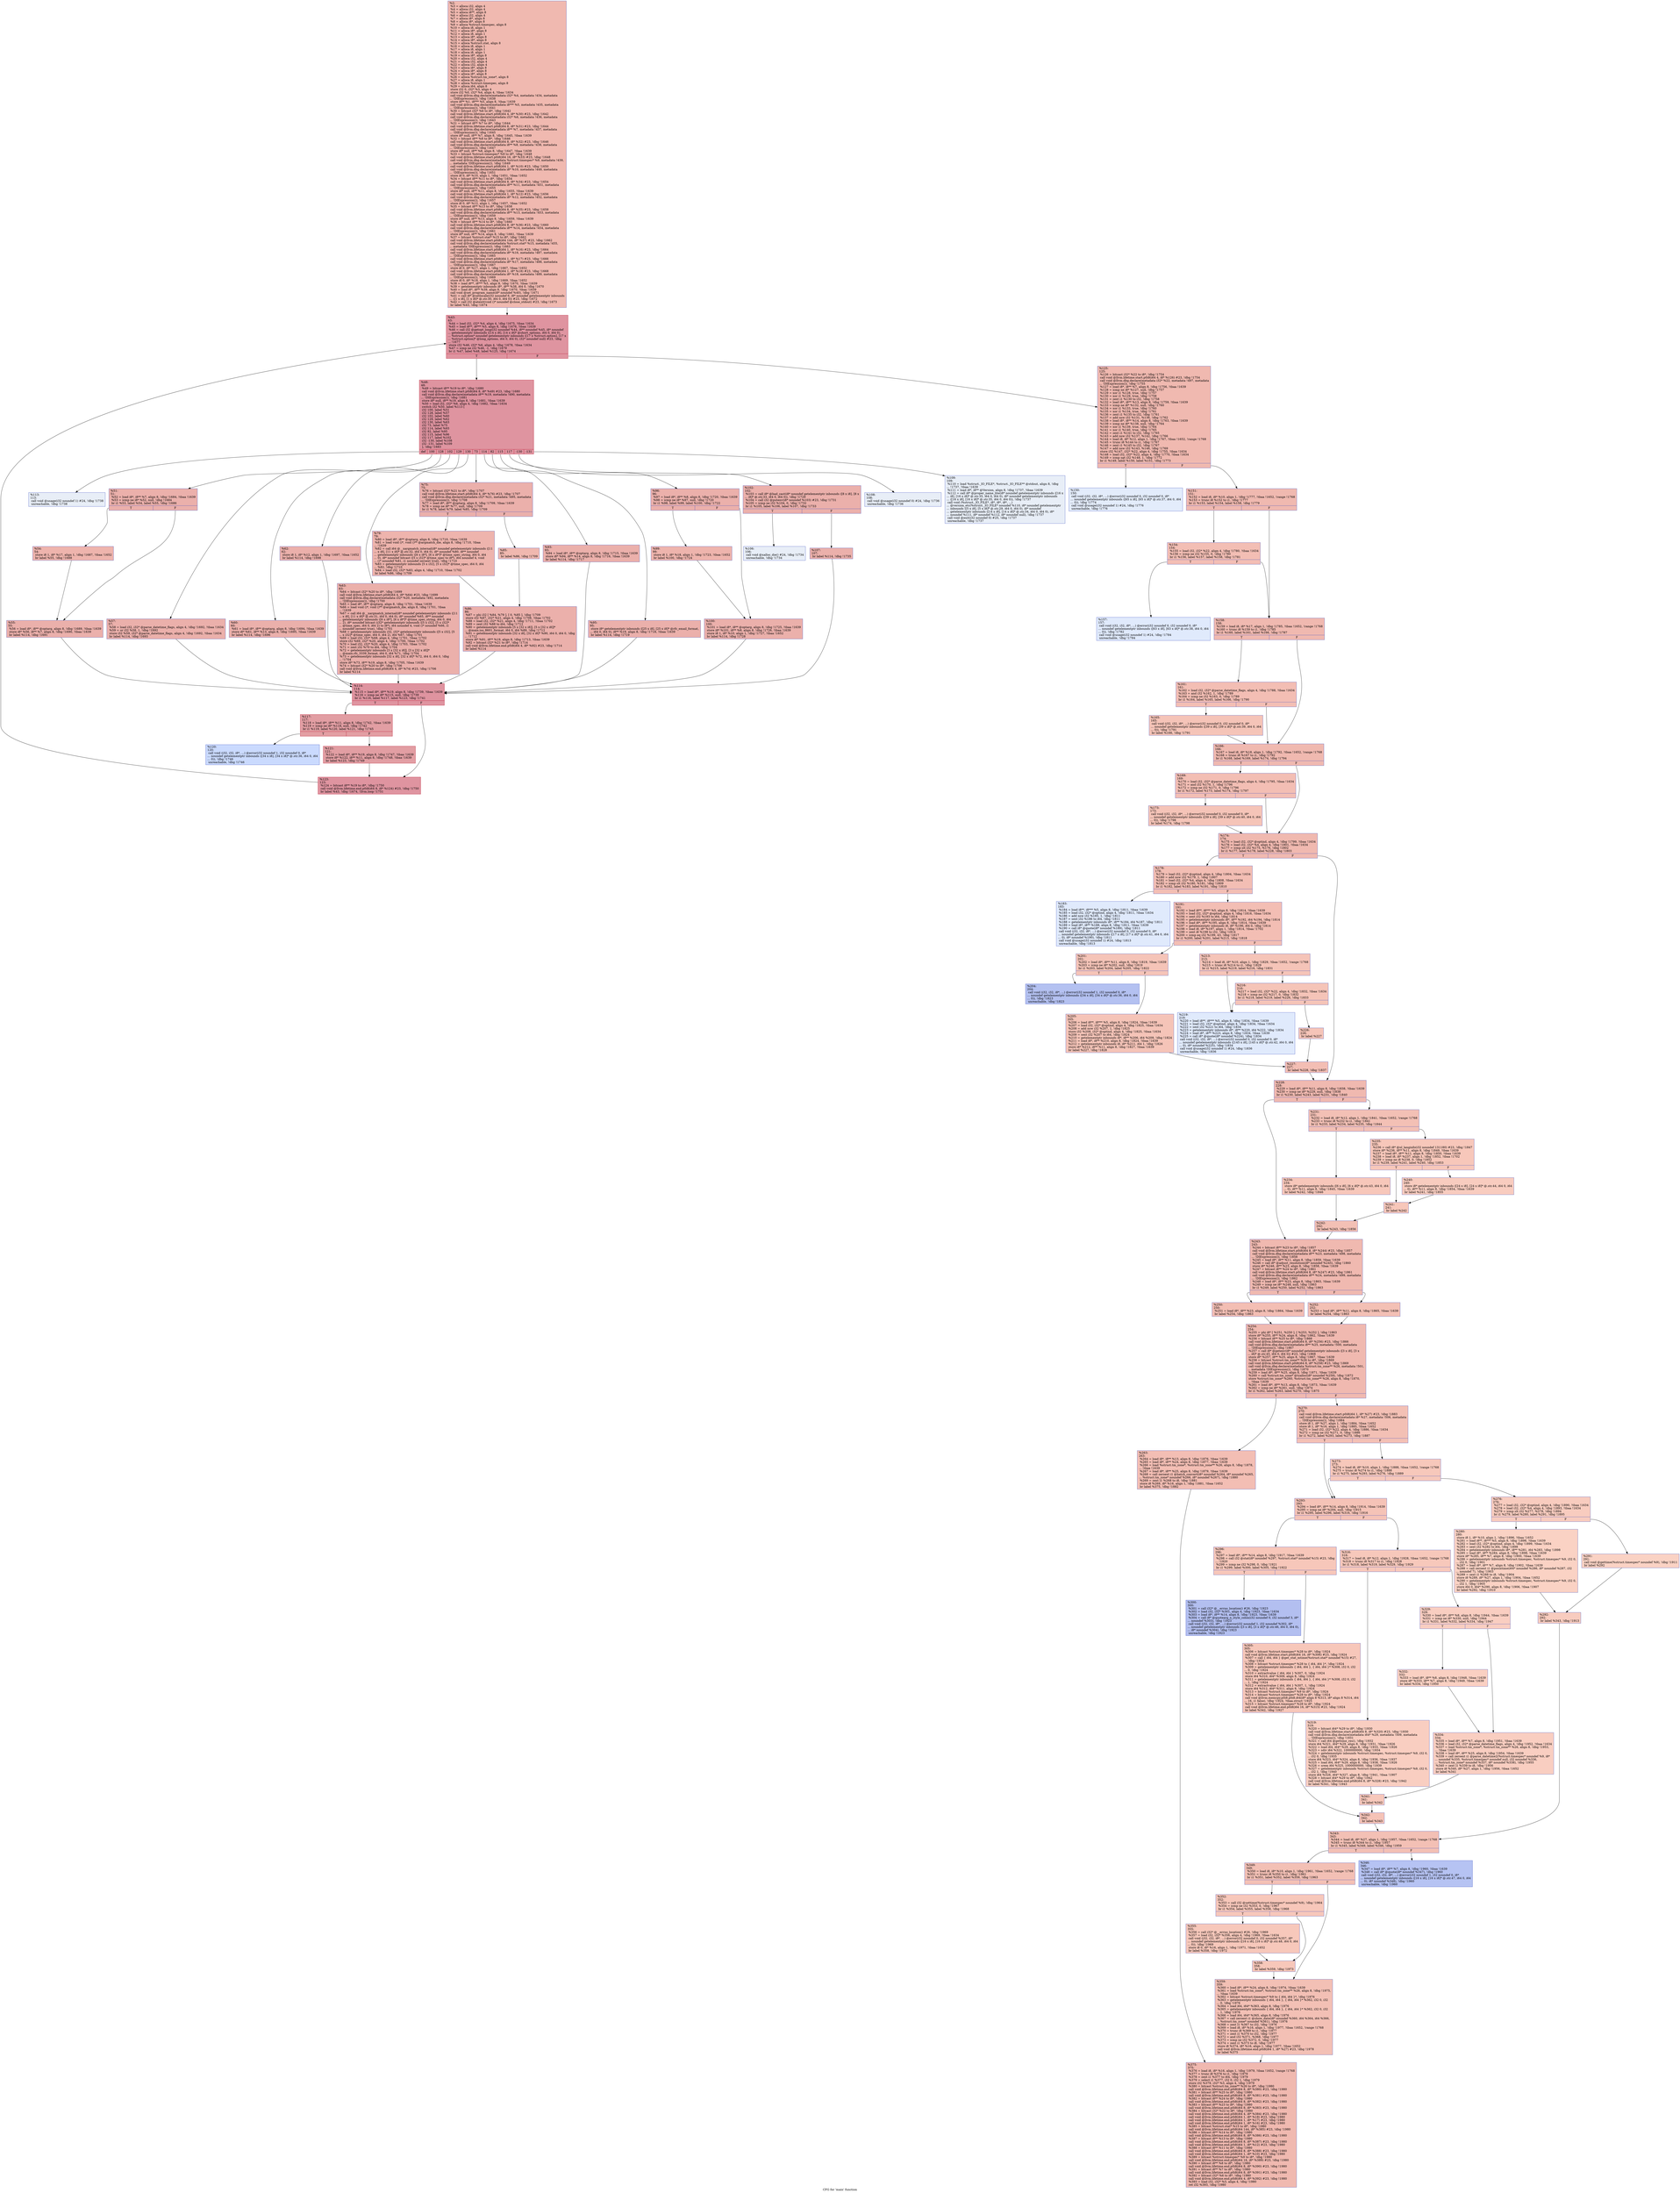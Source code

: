 digraph "CFG for 'main' function" {
	label="CFG for 'main' function";

	Node0x1503f60 [shape=record,color="#3d50c3ff", style=filled, fillcolor="#de614d70",label="{%2:\l  %3 = alloca i32, align 4\l  %4 = alloca i32, align 4\l  %5 = alloca i8**, align 8\l  %6 = alloca i32, align 4\l  %7 = alloca i8*, align 8\l  %8 = alloca i8*, align 8\l  %9 = alloca %struct.timespec, align 8\l  %10 = alloca i8, align 1\l  %11 = alloca i8*, align 8\l  %12 = alloca i8, align 1\l  %13 = alloca i8*, align 8\l  %14 = alloca i8*, align 8\l  %15 = alloca %struct.stat, align 8\l  %16 = alloca i8, align 1\l  %17 = alloca i8, align 1\l  %18 = alloca i8, align 1\l  %19 = alloca i8*, align 8\l  %20 = alloca i32, align 4\l  %21 = alloca i32, align 4\l  %22 = alloca i32, align 4\l  %23 = alloca i8*, align 8\l  %24 = alloca i8*, align 8\l  %25 = alloca i8*, align 8\l  %26 = alloca %struct.tm_zone*, align 8\l  %27 = alloca i8, align 1\l  %28 = alloca %struct.timespec, align 8\l  %29 = alloca i64, align 8\l  store i32 0, i32* %3, align 4\l  store i32 %0, i32* %4, align 4, !tbaa !1634\l  call void @llvm.dbg.declare(metadata i32* %4, metadata !434, metadata\l... !DIExpression()), !dbg !1638\l  store i8** %1, i8*** %5, align 8, !tbaa !1639\l  call void @llvm.dbg.declare(metadata i8*** %5, metadata !435, metadata\l... !DIExpression()), !dbg !1641\l  %30 = bitcast i32* %6 to i8*, !dbg !1642\l  call void @llvm.lifetime.start.p0i8(i64 4, i8* %30) #23, !dbg !1642\l  call void @llvm.dbg.declare(metadata i32* %6, metadata !436, metadata\l... !DIExpression()), !dbg !1643\l  %31 = bitcast i8** %7 to i8*, !dbg !1644\l  call void @llvm.lifetime.start.p0i8(i64 8, i8* %31) #23, !dbg !1644\l  call void @llvm.dbg.declare(metadata i8** %7, metadata !437, metadata\l... !DIExpression()), !dbg !1645\l  store i8* null, i8** %7, align 8, !dbg !1645, !tbaa !1639\l  %32 = bitcast i8** %8 to i8*, !dbg !1646\l  call void @llvm.lifetime.start.p0i8(i64 8, i8* %32) #23, !dbg !1646\l  call void @llvm.dbg.declare(metadata i8** %8, metadata !438, metadata\l... !DIExpression()), !dbg !1647\l  store i8* null, i8** %8, align 8, !dbg !1647, !tbaa !1639\l  %33 = bitcast %struct.timespec* %9 to i8*, !dbg !1648\l  call void @llvm.lifetime.start.p0i8(i64 16, i8* %33) #23, !dbg !1648\l  call void @llvm.dbg.declare(metadata %struct.timespec* %9, metadata !439,\l... metadata !DIExpression()), !dbg !1649\l  call void @llvm.lifetime.start.p0i8(i64 1, i8* %10) #23, !dbg !1650\l  call void @llvm.dbg.declare(metadata i8* %10, metadata !449, metadata\l... !DIExpression()), !dbg !1651\l  store i8 0, i8* %10, align 1, !dbg !1651, !tbaa !1652\l  %34 = bitcast i8** %11 to i8*, !dbg !1654\l  call void @llvm.lifetime.start.p0i8(i64 8, i8* %34) #23, !dbg !1654\l  call void @llvm.dbg.declare(metadata i8** %11, metadata !451, metadata\l... !DIExpression()), !dbg !1655\l  store i8* null, i8** %11, align 8, !dbg !1655, !tbaa !1639\l  call void @llvm.lifetime.start.p0i8(i64 1, i8* %12) #23, !dbg !1656\l  call void @llvm.dbg.declare(metadata i8* %12, metadata !452, metadata\l... !DIExpression()), !dbg !1657\l  store i8 0, i8* %12, align 1, !dbg !1657, !tbaa !1652\l  %35 = bitcast i8** %13 to i8*, !dbg !1658\l  call void @llvm.lifetime.start.p0i8(i64 8, i8* %35) #23, !dbg !1658\l  call void @llvm.dbg.declare(metadata i8** %13, metadata !453, metadata\l... !DIExpression()), !dbg !1659\l  store i8* null, i8** %13, align 8, !dbg !1659, !tbaa !1639\l  %36 = bitcast i8** %14 to i8*, !dbg !1660\l  call void @llvm.lifetime.start.p0i8(i64 8, i8* %36) #23, !dbg !1660\l  call void @llvm.dbg.declare(metadata i8** %14, metadata !454, metadata\l... !DIExpression()), !dbg !1661\l  store i8* null, i8** %14, align 8, !dbg !1661, !tbaa !1639\l  %37 = bitcast %struct.stat* %15 to i8*, !dbg !1662\l  call void @llvm.lifetime.start.p0i8(i64 144, i8* %37) #23, !dbg !1662\l  call void @llvm.dbg.declare(metadata %struct.stat* %15, metadata !455,\l... metadata !DIExpression()), !dbg !1663\l  call void @llvm.lifetime.start.p0i8(i64 1, i8* %16) #23, !dbg !1664\l  call void @llvm.dbg.declare(metadata i8* %16, metadata !487, metadata\l... !DIExpression()), !dbg !1665\l  call void @llvm.lifetime.start.p0i8(i64 1, i8* %17) #23, !dbg !1666\l  call void @llvm.dbg.declare(metadata i8* %17, metadata !488, metadata\l... !DIExpression()), !dbg !1667\l  store i8 0, i8* %17, align 1, !dbg !1667, !tbaa !1652\l  call void @llvm.lifetime.start.p0i8(i64 1, i8* %18) #23, !dbg !1668\l  call void @llvm.dbg.declare(metadata i8* %18, metadata !489, metadata\l... !DIExpression()), !dbg !1669\l  store i8 0, i8* %18, align 1, !dbg !1669, !tbaa !1652\l  %38 = load i8**, i8*** %5, align 8, !dbg !1670, !tbaa !1639\l  %39 = getelementptr inbounds i8*, i8** %38, i64 0, !dbg !1670\l  %40 = load i8*, i8** %39, align 8, !dbg !1670, !tbaa !1639\l  call void @set_program_name(i8* noundef %40), !dbg !1671\l  %41 = call i8* @setlocale(i32 noundef 6, i8* noundef getelementptr inbounds\l... ([1 x i8], [1 x i8]* @.str.30, i64 0, i64 0)) #23, !dbg !1672\l  %42 = call i32 @atexit(void ()* noundef @close_stdout) #23, !dbg !1673\l  br label %43, !dbg !1674\l}"];
	Node0x1503f60 -> Node0x1504290;
	Node0x1504290 [shape=record,color="#b70d28ff", style=filled, fillcolor="#b70d2870",label="{%43:\l43:                                               \l  %44 = load i32, i32* %4, align 4, !dbg !1675, !tbaa !1634\l  %45 = load i8**, i8*** %5, align 8, !dbg !1676, !tbaa !1639\l  %46 = call i32 @getopt_long(i32 noundef %44, i8** noundef %45, i8* noundef\l... getelementptr inbounds ([14 x i8], [14 x i8]* @short_options, i64 0, i64 0),\l... %struct.option* noundef getelementptr inbounds ([17 x %struct.option], [17 x\l... %struct.option]* @long_options, i64 0, i64 0), i32* noundef null) #23, !dbg\l... !1677\l  store i32 %46, i32* %6, align 4, !dbg !1678, !tbaa !1634\l  %47 = icmp ne i32 %46, -1, !dbg !1679\l  br i1 %47, label %48, label %125, !dbg !1674\l|{<s0>T|<s1>F}}"];
	Node0x1504290:s0 -> Node0x15042e0;
	Node0x1504290:s1 -> Node0x1504ba0;
	Node0x15042e0 [shape=record,color="#b70d28ff", style=filled, fillcolor="#b70d2870",label="{%48:\l48:                                               \l  %49 = bitcast i8** %19 to i8*, !dbg !1680\l  call void @llvm.lifetime.start.p0i8(i64 8, i8* %49) #23, !dbg !1680\l  call void @llvm.dbg.declare(metadata i8** %19, metadata !490, metadata\l... !DIExpression()), !dbg !1681\l  store i8* null, i8** %19, align 8, !dbg !1681, !tbaa !1639\l  %50 = load i32, i32* %6, align 4, !dbg !1682, !tbaa !1634\l  switch i32 %50, label %113 [\l    i32 100, label %51\l    i32 128, label %57\l    i32 102, label %60\l    i32 129, label %62\l    i32 130, label %63\l    i32 73, label %75\l    i32 114, label %93\l    i32 82, label %95\l    i32 115, label %96\l    i32 117, label %102\l    i32 -130, label %108\l    i32 -131, label %109\l  ], !dbg !1683\l|{<s0>def|<s1>100|<s2>128|<s3>102|<s4>129|<s5>130|<s6>73|<s7>114|<s8>82|<s9>115|<s10>117|<s11>-130|<s12>-131}}"];
	Node0x15042e0:s0 -> Node0x15049c0;
	Node0x15042e0:s1 -> Node0x1504330;
	Node0x15042e0:s2 -> Node0x1504420;
	Node0x15042e0:s3 -> Node0x1504470;
	Node0x15042e0:s4 -> Node0x15044c0;
	Node0x15042e0:s5 -> Node0x1504510;
	Node0x15042e0:s6 -> Node0x1504560;
	Node0x15042e0:s7 -> Node0x15046a0;
	Node0x15042e0:s8 -> Node0x15046f0;
	Node0x15042e0:s9 -> Node0x1504740;
	Node0x15042e0:s10 -> Node0x1504830;
	Node0x15042e0:s11 -> Node0x1504920;
	Node0x15042e0:s12 -> Node0x1504970;
	Node0x1504330 [shape=record,color="#3d50c3ff", style=filled, fillcolor="#d24b4070",label="{%51:\l51:                                               \l  %52 = load i8*, i8** %7, align 8, !dbg !1684, !tbaa !1639\l  %53 = icmp ne i8* %52, null, !dbg !1684\l  br i1 %53, label %54, label %55, !dbg !1686\l|{<s0>T|<s1>F}}"];
	Node0x1504330:s0 -> Node0x1504380;
	Node0x1504330:s1 -> Node0x15043d0;
	Node0x1504380 [shape=record,color="#3d50c3ff", style=filled, fillcolor="#d8564670",label="{%54:\l54:                                               \l  store i8 1, i8* %17, align 1, !dbg !1687, !tbaa !1652\l  br label %55, !dbg !1688\l}"];
	Node0x1504380 -> Node0x15043d0;
	Node0x15043d0 [shape=record,color="#3d50c3ff", style=filled, fillcolor="#d24b4070",label="{%55:\l55:                                               \l  %56 = load i8*, i8** @optarg, align 8, !dbg !1689, !tbaa !1639\l  store i8* %56, i8** %7, align 8, !dbg !1690, !tbaa !1639\l  br label %114, !dbg !1691\l}"];
	Node0x15043d0 -> Node0x1504a10;
	Node0x1504420 [shape=record,color="#3d50c3ff", style=filled, fillcolor="#d24b4070",label="{%57:\l57:                                               \l  %58 = load i32, i32* @parse_datetime_flags, align 4, !dbg !1692, !tbaa !1634\l  %59 = or i32 %58, 1, !dbg !1692\l  store i32 %59, i32* @parse_datetime_flags, align 4, !dbg !1692, !tbaa !1634\l  br label %114, !dbg !1693\l}"];
	Node0x1504420 -> Node0x1504a10;
	Node0x1504470 [shape=record,color="#3d50c3ff", style=filled, fillcolor="#d24b4070",label="{%60:\l60:                                               \l  %61 = load i8*, i8** @optarg, align 8, !dbg !1694, !tbaa !1639\l  store i8* %61, i8** %13, align 8, !dbg !1695, !tbaa !1639\l  br label %114, !dbg !1696\l}"];
	Node0x1504470 -> Node0x1504a10;
	Node0x15044c0 [shape=record,color="#3d50c3ff", style=filled, fillcolor="#d24b4070",label="{%62:\l62:                                               \l  store i8 1, i8* %12, align 1, !dbg !1697, !tbaa !1652\l  br label %114, !dbg !1698\l}"];
	Node0x15044c0 -> Node0x1504a10;
	Node0x1504510 [shape=record,color="#3d50c3ff", style=filled, fillcolor="#d24b4070",label="{%63:\l63:                                               \l  %64 = bitcast i32* %20 to i8*, !dbg !1699\l  call void @llvm.lifetime.start.p0i8(i64 4, i8* %64) #23, !dbg !1699\l  call void @llvm.dbg.declare(metadata i32* %20, metadata !492, metadata\l... !DIExpression()), !dbg !1700\l  %65 = load i8*, i8** @optarg, align 8, !dbg !1701, !tbaa !1639\l  %66 = load void ()*, void ()** @argmatch_die, align 8, !dbg !1701, !tbaa\l... !1639\l  %67 = call i64 @__xargmatch_internal(i8* noundef getelementptr inbounds ([11\l... x i8], [11 x i8]* @.str.31, i64 0, i64 0), i8* noundef %65, i8** noundef\l... getelementptr inbounds ([6 x i8*], [6 x i8*]* @time_spec_string, i64 0, i64\l... 2), i8* noundef bitcast (i32* getelementptr inbounds ([5 x i32], [5 x i32]*\l... @time_spec, i64 0, i64 2) to i8*), i64 noundef 4, void ()* noundef %66, i1\l... noundef zeroext true), !dbg !1701\l  %68 = getelementptr inbounds i32, i32* getelementptr inbounds ([5 x i32], [5\l... x i32]* @time_spec, i64 0, i64 2), i64 %67, !dbg !1701\l  %69 = load i32, i32* %68, align 4, !dbg !1701, !tbaa !1702\l  store i32 %69, i32* %20, align 4, !dbg !1700, !tbaa !1702\l  %70 = load i32, i32* %20, align 4, !dbg !1703, !tbaa !1702\l  %71 = zext i32 %70 to i64, !dbg !1704\l  %72 = getelementptr inbounds [3 x [32 x i8]], [3 x [32 x i8]]*\l... @main.rfc_3339_format, i64 0, i64 %71, !dbg !1704\l  %73 = getelementptr inbounds [32 x i8], [32 x i8]* %72, i64 0, i64 0, !dbg\l... !1704\l  store i8* %73, i8** %19, align 8, !dbg !1705, !tbaa !1639\l  %74 = bitcast i32* %20 to i8*, !dbg !1706\l  call void @llvm.lifetime.end.p0i8(i64 4, i8* %74) #23, !dbg !1706\l  br label %114\l}"];
	Node0x1504510 -> Node0x1504a10;
	Node0x1504560 [shape=record,color="#3d50c3ff", style=filled, fillcolor="#d24b4070",label="{%75:\l75:                                               \l  %76 = bitcast i32* %21 to i8*, !dbg !1707\l  call void @llvm.lifetime.start.p0i8(i64 4, i8* %76) #23, !dbg !1707\l  call void @llvm.dbg.declare(metadata i32* %21, metadata !495, metadata\l... !DIExpression()), !dbg !1708\l  %77 = load i8*, i8** @optarg, align 8, !dbg !1709, !tbaa !1639\l  %78 = icmp ne i8* %77, null, !dbg !1709\l  br i1 %78, label %79, label %85, !dbg !1709\l|{<s0>T|<s1>F}}"];
	Node0x1504560:s0 -> Node0x15045b0;
	Node0x1504560:s1 -> Node0x1504600;
	Node0x15045b0 [shape=record,color="#3d50c3ff", style=filled, fillcolor="#d8564670",label="{%79:\l79:                                               \l  %80 = load i8*, i8** @optarg, align 8, !dbg !1710, !tbaa !1639\l  %81 = load void ()*, void ()** @argmatch_die, align 8, !dbg !1710, !tbaa\l... !1639\l  %82 = call i64 @__xargmatch_internal(i8* noundef getelementptr inbounds ([11\l... x i8], [11 x i8]* @.str.32, i64 0, i64 0), i8* noundef %80, i8** noundef\l... getelementptr inbounds ([6 x i8*], [6 x i8*]* @time_spec_string, i64 0, i64\l... 0), i8* noundef bitcast ([5 x i32]* @time_spec to i8*), i64 noundef 4, void\l... ()* noundef %81, i1 noundef zeroext true), !dbg !1710\l  %83 = getelementptr inbounds [5 x i32], [5 x i32]* @time_spec, i64 0, i64\l... %82, !dbg !1710\l  %84 = load i32, i32* %83, align 4, !dbg !1710, !tbaa !1702\l  br label %86, !dbg !1709\l}"];
	Node0x15045b0 -> Node0x1504650;
	Node0x1504600 [shape=record,color="#3d50c3ff", style=filled, fillcolor="#dc5d4a70",label="{%85:\l85:                                               \l  br label %86, !dbg !1709\l}"];
	Node0x1504600 -> Node0x1504650;
	Node0x1504650 [shape=record,color="#3d50c3ff", style=filled, fillcolor="#d24b4070",label="{%86:\l86:                                               \l  %87 = phi i32 [ %84, %79 ], [ 0, %85 ], !dbg !1709\l  store i32 %87, i32* %21, align 4, !dbg !1708, !tbaa !1702\l  %88 = load i32, i32* %21, align 4, !dbg !1711, !tbaa !1702\l  %89 = zext i32 %88 to i64, !dbg !1712\l  %90 = getelementptr inbounds [5 x [32 x i8]], [5 x [32 x i8]]*\l... @main.iso_8601_format, i64 0, i64 %89, !dbg !1712\l  %91 = getelementptr inbounds [32 x i8], [32 x i8]* %90, i64 0, i64 0, !dbg\l... !1712\l  store i8* %91, i8** %19, align 8, !dbg !1713, !tbaa !1639\l  %92 = bitcast i32* %21 to i8*, !dbg !1714\l  call void @llvm.lifetime.end.p0i8(i64 4, i8* %92) #23, !dbg !1714\l  br label %114\l}"];
	Node0x1504650 -> Node0x1504a10;
	Node0x15046a0 [shape=record,color="#3d50c3ff", style=filled, fillcolor="#d24b4070",label="{%93:\l93:                                               \l  %94 = load i8*, i8** @optarg, align 8, !dbg !1715, !tbaa !1639\l  store i8* %94, i8** %14, align 8, !dbg !1716, !tbaa !1639\l  br label %114, !dbg !1717\l}"];
	Node0x15046a0 -> Node0x1504a10;
	Node0x15046f0 [shape=record,color="#3d50c3ff", style=filled, fillcolor="#d24b4070",label="{%95:\l95:                                               \l  store i8* getelementptr inbounds ([25 x i8], [25 x i8]* @rfc_email_format,\l... i64 0, i64 0), i8** %19, align 8, !dbg !1718, !tbaa !1639\l  br label %114, !dbg !1719\l}"];
	Node0x15046f0 -> Node0x1504a10;
	Node0x1504740 [shape=record,color="#3d50c3ff", style=filled, fillcolor="#d24b4070",label="{%96:\l96:                                               \l  %97 = load i8*, i8** %8, align 8, !dbg !1720, !tbaa !1639\l  %98 = icmp ne i8* %97, null, !dbg !1720\l  br i1 %98, label %99, label %100, !dbg !1722\l|{<s0>T|<s1>F}}"];
	Node0x1504740:s0 -> Node0x1504790;
	Node0x1504740:s1 -> Node0x15047e0;
	Node0x1504790 [shape=record,color="#3d50c3ff", style=filled, fillcolor="#d8564670",label="{%99:\l99:                                               \l  store i8 1, i8* %18, align 1, !dbg !1723, !tbaa !1652\l  br label %100, !dbg !1724\l}"];
	Node0x1504790 -> Node0x15047e0;
	Node0x15047e0 [shape=record,color="#3d50c3ff", style=filled, fillcolor="#d24b4070",label="{%100:\l100:                                              \l  %101 = load i8*, i8** @optarg, align 8, !dbg !1725, !tbaa !1639\l  store i8* %101, i8** %8, align 8, !dbg !1726, !tbaa !1639\l  store i8 1, i8* %10, align 1, !dbg !1727, !tbaa !1652\l  br label %114, !dbg !1728\l}"];
	Node0x15047e0 -> Node0x1504a10;
	Node0x1504830 [shape=record,color="#3d50c3ff", style=filled, fillcolor="#d24b4070",label="{%102:\l102:                                              \l  %103 = call i8* @bad_cast(i8* noundef getelementptr inbounds ([8 x i8], [8 x\l... i8]* @.str.33, i64 0, i64 0)), !dbg !1729\l  %104 = call i32 @putenv(i8* noundef %103) #23, !dbg !1731\l  %105 = icmp ne i32 %104, 0, !dbg !1732\l  br i1 %105, label %106, label %107, !dbg !1733\l|{<s0>T|<s1>F}}"];
	Node0x1504830:s0 -> Node0x1504880;
	Node0x1504830:s1 -> Node0x15048d0;
	Node0x1504880 [shape=record,color="#3d50c3ff", style=filled, fillcolor="#cbd8ee70",label="{%106:\l106:                                              \l  call void @xalloc_die() #24, !dbg !1734\l  unreachable, !dbg !1734\l}"];
	Node0x15048d0 [shape=record,color="#3d50c3ff", style=filled, fillcolor="#d24b4070",label="{%107:\l107:                                              \l  br label %114, !dbg !1735\l}"];
	Node0x15048d0 -> Node0x1504a10;
	Node0x1504920 [shape=record,color="#3d50c3ff", style=filled, fillcolor="#cbd8ee70",label="{%108:\l108:                                              \l  call void @usage(i32 noundef 0) #24, !dbg !1736\l  unreachable, !dbg !1736\l}"];
	Node0x1504970 [shape=record,color="#3d50c3ff", style=filled, fillcolor="#cbd8ee70",label="{%109:\l109:                                              \l  %110 = load %struct._IO_FILE*, %struct._IO_FILE** @stdout, align 8, !dbg\l... !1737, !tbaa !1639\l  %111 = load i8*, i8** @Version, align 8, !dbg !1737, !tbaa !1639\l  %112 = call i8* @proper_name_lite(i8* noundef getelementptr inbounds ([16 x\l... i8], [16 x i8]* @.str.35, i64 0, i64 0), i8* noundef getelementptr inbounds\l... ([16 x i8], [16 x i8]* @.str.35, i64 0, i64 0)), !dbg !1737\l  call void (%struct._IO_FILE*, i8*, i8*, i8*, ...)\l... @version_etc(%struct._IO_FILE* noundef %110, i8* noundef getelementptr\l... inbounds ([5 x i8], [5 x i8]* @.str.29, i64 0, i64 0), i8* noundef\l... getelementptr inbounds ([14 x i8], [14 x i8]* @.str.34, i64 0, i64 0), i8*\l... noundef %111, i8* noundef %112, i8* noundef null), !dbg !1737\l  call void @exit(i32 noundef 0) #25, !dbg !1737\l  unreachable, !dbg !1737\l}"];
	Node0x15049c0 [shape=record,color="#3d50c3ff", style=filled, fillcolor="#cbd8ee70",label="{%113:\l113:                                              \l  call void @usage(i32 noundef 1) #24, !dbg !1738\l  unreachable, !dbg !1738\l}"];
	Node0x1504a10 [shape=record,color="#b70d28ff", style=filled, fillcolor="#b70d2870",label="{%114:\l114:                                              \l  %115 = load i8*, i8** %19, align 8, !dbg !1739, !tbaa !1639\l  %116 = icmp ne i8* %115, null, !dbg !1739\l  br i1 %116, label %117, label %123, !dbg !1741\l|{<s0>T|<s1>F}}"];
	Node0x1504a10:s0 -> Node0x1504a60;
	Node0x1504a10:s1 -> Node0x1504b50;
	Node0x1504a60 [shape=record,color="#b70d28ff", style=filled, fillcolor="#be242e70",label="{%117:\l117:                                              \l  %118 = load i8*, i8** %11, align 8, !dbg !1742, !tbaa !1639\l  %119 = icmp ne i8* %118, null, !dbg !1742\l  br i1 %119, label %120, label %121, !dbg !1745\l|{<s0>T|<s1>F}}"];
	Node0x1504a60:s0 -> Node0x1504ab0;
	Node0x1504a60:s1 -> Node0x1504b00;
	Node0x1504ab0 [shape=record,color="#3d50c3ff", style=filled, fillcolor="#88abfd70",label="{%120:\l120:                                              \l  call void (i32, i32, i8*, ...) @error(i32 noundef 1, i32 noundef 0, i8*\l... noundef getelementptr inbounds ([34 x i8], [34 x i8]* @.str.36, i64 0, i64\l... 0)), !dbg !1746\l  unreachable, !dbg !1746\l}"];
	Node0x1504b00 [shape=record,color="#b70d28ff", style=filled, fillcolor="#be242e70",label="{%121:\l121:                                              \l  %122 = load i8*, i8** %19, align 8, !dbg !1747, !tbaa !1639\l  store i8* %122, i8** %11, align 8, !dbg !1748, !tbaa !1639\l  br label %123, !dbg !1749\l}"];
	Node0x1504b00 -> Node0x1504b50;
	Node0x1504b50 [shape=record,color="#b70d28ff", style=filled, fillcolor="#b70d2870",label="{%123:\l123:                                              \l  %124 = bitcast i8** %19 to i8*, !dbg !1750\l  call void @llvm.lifetime.end.p0i8(i64 8, i8* %124) #23, !dbg !1750\l  br label %43, !dbg !1674, !llvm.loop !1751\l}"];
	Node0x1504b50 -> Node0x1504290;
	Node0x1504ba0 [shape=record,color="#3d50c3ff", style=filled, fillcolor="#de614d70",label="{%125:\l125:                                              \l  %126 = bitcast i32* %22 to i8*, !dbg !1754\l  call void @llvm.lifetime.start.p0i8(i64 4, i8* %126) #23, !dbg !1754\l  call void @llvm.dbg.declare(metadata i32* %22, metadata !497, metadata\l... !DIExpression()), !dbg !1755\l  %127 = load i8*, i8** %7, align 8, !dbg !1756, !tbaa !1639\l  %128 = icmp ne i8* %127, null, !dbg !1757\l  %129 = xor i1 %128, true, !dbg !1757\l  %130 = xor i1 %129, true, !dbg !1758\l  %131 = zext i1 %130 to i32, !dbg !1758\l  %132 = load i8*, i8** %13, align 8, !dbg !1759, !tbaa !1639\l  %133 = icmp ne i8* %132, null, !dbg !1760\l  %134 = xor i1 %133, true, !dbg !1760\l  %135 = xor i1 %134, true, !dbg !1761\l  %136 = zext i1 %135 to i32, !dbg !1761\l  %137 = add nsw i32 %131, %136, !dbg !1762\l  %138 = load i8*, i8** %14, align 8, !dbg !1763, !tbaa !1639\l  %139 = icmp ne i8* %138, null, !dbg !1764\l  %140 = xor i1 %139, true, !dbg !1764\l  %141 = xor i1 %140, true, !dbg !1765\l  %142 = zext i1 %141 to i32, !dbg !1765\l  %143 = add nsw i32 %137, %142, !dbg !1766\l  %144 = load i8, i8* %12, align 1, !dbg !1767, !tbaa !1652, !range !1768\l  %145 = trunc i8 %144 to i1, !dbg !1767\l  %146 = zext i1 %145 to i32, !dbg !1767\l  %147 = add nsw i32 %143, %146, !dbg !1769\l  store i32 %147, i32* %22, align 4, !dbg !1755, !tbaa !1634\l  %148 = load i32, i32* %22, align 4, !dbg !1770, !tbaa !1634\l  %149 = icmp sgt i32 %148, 1, !dbg !1772\l  br i1 %149, label %150, label %151, !dbg !1773\l|{<s0>T|<s1>F}}"];
	Node0x1504ba0:s0 -> Node0x1504bf0;
	Node0x1504ba0:s1 -> Node0x1504c40;
	Node0x1504bf0 [shape=record,color="#3d50c3ff", style=filled, fillcolor="#bfd3f670",label="{%150:\l150:                                              \l  call void (i32, i32, i8*, ...) @error(i32 noundef 0, i32 noundef 0, i8*\l... noundef getelementptr inbounds ([65 x i8], [65 x i8]* @.str.37, i64 0, i64\l... 0)), !dbg !1774\l  call void @usage(i32 noundef 1) #24, !dbg !1776\l  unreachable, !dbg !1776\l}"];
	Node0x1504c40 [shape=record,color="#3d50c3ff", style=filled, fillcolor="#de614d70",label="{%151:\l151:                                              \l  %152 = load i8, i8* %10, align 1, !dbg !1777, !tbaa !1652, !range !1768\l  %153 = trunc i8 %152 to i1, !dbg !1777\l  br i1 %153, label %154, label %158, !dbg !1779\l|{<s0>T|<s1>F}}"];
	Node0x1504c40:s0 -> Node0x1504c90;
	Node0x1504c40:s1 -> Node0x1504d30;
	Node0x1504c90 [shape=record,color="#3d50c3ff", style=filled, fillcolor="#e36c5570",label="{%154:\l154:                                              \l  %155 = load i32, i32* %22, align 4, !dbg !1780, !tbaa !1634\l  %156 = icmp ne i32 %155, 0, !dbg !1780\l  br i1 %156, label %157, label %158, !dbg !1781\l|{<s0>T|<s1>F}}"];
	Node0x1504c90:s0 -> Node0x1504ce0;
	Node0x1504c90:s1 -> Node0x1504d30;
	Node0x1504ce0 [shape=record,color="#3d50c3ff", style=filled, fillcolor="#b9d0f970",label="{%157:\l157:                                              \l  call void (i32, i32, i8*, ...) @error(i32 noundef 0, i32 noundef 0, i8*\l... noundef getelementptr inbounds ([63 x i8], [63 x i8]* @.str.38, i64 0, i64\l... 0)), !dbg !1782\l  call void @usage(i32 noundef 1) #24, !dbg !1784\l  unreachable, !dbg !1784\l}"];
	Node0x1504d30 [shape=record,color="#3d50c3ff", style=filled, fillcolor="#de614d70",label="{%158:\l158:                                              \l  %159 = load i8, i8* %17, align 1, !dbg !1785, !tbaa !1652, !range !1768\l  %160 = trunc i8 %159 to i1, !dbg !1785\l  br i1 %160, label %161, label %166, !dbg !1787\l|{<s0>T|<s1>F}}"];
	Node0x1504d30:s0 -> Node0x1504d80;
	Node0x1504d30:s1 -> Node0x1504e20;
	Node0x1504d80 [shape=record,color="#3d50c3ff", style=filled, fillcolor="#e36c5570",label="{%161:\l161:                                              \l  %162 = load i32, i32* @parse_datetime_flags, align 4, !dbg !1788, !tbaa !1634\l  %163 = and i32 %162, 1, !dbg !1789\l  %164 = icmp ne i32 %163, 0, !dbg !1789\l  br i1 %164, label %165, label %166, !dbg !1790\l|{<s0>T|<s1>F}}"];
	Node0x1504d80:s0 -> Node0x1504dd0;
	Node0x1504d80:s1 -> Node0x1504e20;
	Node0x1504dd0 [shape=record,color="#3d50c3ff", style=filled, fillcolor="#e97a5f70",label="{%165:\l165:                                              \l  call void (i32, i32, i8*, ...) @error(i32 noundef 0, i32 noundef 0, i8*\l... noundef getelementptr inbounds ([39 x i8], [39 x i8]* @.str.39, i64 0, i64\l... 0)), !dbg !1791\l  br label %166, !dbg !1791\l}"];
	Node0x1504dd0 -> Node0x1504e20;
	Node0x1504e20 [shape=record,color="#3d50c3ff", style=filled, fillcolor="#de614d70",label="{%166:\l166:                                              \l  %167 = load i8, i8* %18, align 1, !dbg !1792, !tbaa !1652, !range !1768\l  %168 = trunc i8 %167 to i1, !dbg !1792\l  br i1 %168, label %169, label %174, !dbg !1794\l|{<s0>T|<s1>F}}"];
	Node0x1504e20:s0 -> Node0x1504e70;
	Node0x1504e20:s1 -> Node0x1504f10;
	Node0x1504e70 [shape=record,color="#3d50c3ff", style=filled, fillcolor="#e36c5570",label="{%169:\l169:                                              \l  %170 = load i32, i32* @parse_datetime_flags, align 4, !dbg !1795, !tbaa !1634\l  %171 = and i32 %170, 1, !dbg !1796\l  %172 = icmp ne i32 %171, 0, !dbg !1796\l  br i1 %172, label %173, label %174, !dbg !1797\l|{<s0>T|<s1>F}}"];
	Node0x1504e70:s0 -> Node0x1504ec0;
	Node0x1504e70:s1 -> Node0x1504f10;
	Node0x1504ec0 [shape=record,color="#3d50c3ff", style=filled, fillcolor="#e97a5f70",label="{%173:\l173:                                              \l  call void (i32, i32, i8*, ...) @error(i32 noundef 0, i32 noundef 0, i8*\l... noundef getelementptr inbounds ([39 x i8], [39 x i8]* @.str.40, i64 0, i64\l... 0)), !dbg !1798\l  br label %174, !dbg !1798\l}"];
	Node0x1504ec0 -> Node0x1504f10;
	Node0x1504f10 [shape=record,color="#3d50c3ff", style=filled, fillcolor="#de614d70",label="{%174:\l174:                                              \l  %175 = load i32, i32* @optind, align 4, !dbg !1799, !tbaa !1634\l  %176 = load i32, i32* %4, align 4, !dbg !1801, !tbaa !1634\l  %177 = icmp slt i32 %175, %176, !dbg !1802\l  br i1 %177, label %178, label %228, !dbg !1803\l|{<s0>T|<s1>F}}"];
	Node0x1504f10:s0 -> Node0x1504f60;
	Node0x1504f10:s1 -> Node0x15052d0;
	Node0x1504f60 [shape=record,color="#3d50c3ff", style=filled, fillcolor="#e36c5570",label="{%178:\l178:                                              \l  %179 = load i32, i32* @optind, align 4, !dbg !1804, !tbaa !1634\l  %180 = add nsw i32 %179, 1, !dbg !1807\l  %181 = load i32, i32* %4, align 4, !dbg !1808, !tbaa !1634\l  %182 = icmp slt i32 %180, %181, !dbg !1809\l  br i1 %182, label %183, label %191, !dbg !1810\l|{<s0>T|<s1>F}}"];
	Node0x1504f60:s0 -> Node0x1504fb0;
	Node0x1504f60:s1 -> Node0x1505000;
	Node0x1504fb0 [shape=record,color="#3d50c3ff", style=filled, fillcolor="#b9d0f970",label="{%183:\l183:                                              \l  %184 = load i8**, i8*** %5, align 8, !dbg !1811, !tbaa !1639\l  %185 = load i32, i32* @optind, align 4, !dbg !1811, !tbaa !1634\l  %186 = add nsw i32 %185, 1, !dbg !1811\l  %187 = sext i32 %186 to i64, !dbg !1811\l  %188 = getelementptr inbounds i8*, i8** %184, i64 %187, !dbg !1811\l  %189 = load i8*, i8** %188, align 8, !dbg !1811, !tbaa !1639\l  %190 = call i8* @quote(i8* noundef %189), !dbg !1811\l  call void (i32, i32, i8*, ...) @error(i32 noundef 0, i32 noundef 0, i8*\l... noundef getelementptr inbounds ([17 x i8], [17 x i8]* @.str.41, i64 0, i64\l... 0), i8* noundef %190), !dbg !1811\l  call void @usage(i32 noundef 1) #24, !dbg !1813\l  unreachable, !dbg !1813\l}"];
	Node0x1505000 [shape=record,color="#3d50c3ff", style=filled, fillcolor="#e36c5570",label="{%191:\l191:                                              \l  %192 = load i8**, i8*** %5, align 8, !dbg !1814, !tbaa !1639\l  %193 = load i32, i32* @optind, align 4, !dbg !1816, !tbaa !1634\l  %194 = sext i32 %193 to i64, !dbg !1814\l  %195 = getelementptr inbounds i8*, i8** %192, i64 %194, !dbg !1814\l  %196 = load i8*, i8** %195, align 8, !dbg !1814, !tbaa !1639\l  %197 = getelementptr inbounds i8, i8* %196, i64 0, !dbg !1814\l  %198 = load i8, i8* %197, align 1, !dbg !1814, !tbaa !1702\l  %199 = sext i8 %198 to i32, !dbg !1814\l  %200 = icmp eq i32 %199, 43, !dbg !1817\l  br i1 %200, label %201, label %213, !dbg !1818\l|{<s0>T|<s1>F}}"];
	Node0x1505000:s0 -> Node0x1505050;
	Node0x1505000:s1 -> Node0x1505140;
	Node0x1505050 [shape=record,color="#3d50c3ff", style=filled, fillcolor="#e97a5f70",label="{%201:\l201:                                              \l  %202 = load i8*, i8** %11, align 8, !dbg !1819, !tbaa !1639\l  %203 = icmp ne i8* %202, null, !dbg !1819\l  br i1 %203, label %204, label %205, !dbg !1822\l|{<s0>T|<s1>F}}"];
	Node0x1505050:s0 -> Node0x15050a0;
	Node0x1505050:s1 -> Node0x15050f0;
	Node0x15050a0 [shape=record,color="#3d50c3ff", style=filled, fillcolor="#5572df70",label="{%204:\l204:                                              \l  call void (i32, i32, i8*, ...) @error(i32 noundef 1, i32 noundef 0, i8*\l... noundef getelementptr inbounds ([34 x i8], [34 x i8]* @.str.36, i64 0, i64\l... 0)), !dbg !1823\l  unreachable, !dbg !1823\l}"];
	Node0x15050f0 [shape=record,color="#3d50c3ff", style=filled, fillcolor="#e97a5f70",label="{%205:\l205:                                              \l  %206 = load i8**, i8*** %5, align 8, !dbg !1824, !tbaa !1639\l  %207 = load i32, i32* @optind, align 4, !dbg !1825, !tbaa !1634\l  %208 = add nsw i32 %207, 1, !dbg !1825\l  store i32 %208, i32* @optind, align 4, !dbg !1825, !tbaa !1634\l  %209 = sext i32 %207 to i64, !dbg !1824\l  %210 = getelementptr inbounds i8*, i8** %206, i64 %209, !dbg !1824\l  %211 = load i8*, i8** %210, align 8, !dbg !1824, !tbaa !1639\l  %212 = getelementptr inbounds i8, i8* %211, i64 1, !dbg !1826\l  store i8* %212, i8** %11, align 8, !dbg !1827, !tbaa !1639\l  br label %227, !dbg !1828\l}"];
	Node0x15050f0 -> Node0x1505280;
	Node0x1505140 [shape=record,color="#3d50c3ff", style=filled, fillcolor="#e97a5f70",label="{%213:\l213:                                              \l  %214 = load i8, i8* %10, align 1, !dbg !1829, !tbaa !1652, !range !1768\l  %215 = trunc i8 %214 to i1, !dbg !1829\l  br i1 %215, label %219, label %216, !dbg !1831\l|{<s0>T|<s1>F}}"];
	Node0x1505140:s0 -> Node0x15051e0;
	Node0x1505140:s1 -> Node0x1505190;
	Node0x1505190 [shape=record,color="#3d50c3ff", style=filled, fillcolor="#e97a5f70",label="{%216:\l216:                                              \l  %217 = load i32, i32* %22, align 4, !dbg !1832, !tbaa !1634\l  %218 = icmp ne i32 %217, 0, !dbg !1832\l  br i1 %218, label %219, label %226, !dbg !1833\l|{<s0>T|<s1>F}}"];
	Node0x1505190:s0 -> Node0x15051e0;
	Node0x1505190:s1 -> Node0x1505230;
	Node0x15051e0 [shape=record,color="#3d50c3ff", style=filled, fillcolor="#b9d0f970",label="{%219:\l219:                                              \l  %220 = load i8**, i8*** %5, align 8, !dbg !1834, !tbaa !1639\l  %221 = load i32, i32* @optind, align 4, !dbg !1834, !tbaa !1634\l  %222 = sext i32 %221 to i64, !dbg !1834\l  %223 = getelementptr inbounds i8*, i8** %220, i64 %222, !dbg !1834\l  %224 = load i8*, i8** %223, align 8, !dbg !1834, !tbaa !1639\l  %225 = call i8* @quote(i8* noundef %224), !dbg !1834\l  call void (i32, i32, i8*, ...) @error(i32 noundef 0, i32 noundef 0, i8*\l... noundef getelementptr inbounds ([145 x i8], [145 x i8]* @.str.42, i64 0, i64\l... 0), i8* noundef %225), !dbg !1834\l  call void @usage(i32 noundef 1) #24, !dbg !1836\l  unreachable, !dbg !1836\l}"];
	Node0x1505230 [shape=record,color="#3d50c3ff", style=filled, fillcolor="#e97a5f70",label="{%226:\l226:                                              \l  br label %227\l}"];
	Node0x1505230 -> Node0x1505280;
	Node0x1505280 [shape=record,color="#3d50c3ff", style=filled, fillcolor="#e36c5570",label="{%227:\l227:                                              \l  br label %228, !dbg !1837\l}"];
	Node0x1505280 -> Node0x15052d0;
	Node0x15052d0 [shape=record,color="#3d50c3ff", style=filled, fillcolor="#de614d70",label="{%228:\l228:                                              \l  %229 = load i8*, i8** %11, align 8, !dbg !1838, !tbaa !1639\l  %230 = icmp ne i8* %229, null, !dbg !1838\l  br i1 %230, label %243, label %231, !dbg !1840\l|{<s0>T|<s1>F}}"];
	Node0x15052d0:s0 -> Node0x1505500;
	Node0x15052d0:s1 -> Node0x1505320;
	Node0x1505320 [shape=record,color="#3d50c3ff", style=filled, fillcolor="#e5705870",label="{%231:\l231:                                              \l  %232 = load i8, i8* %12, align 1, !dbg !1841, !tbaa !1652, !range !1768\l  %233 = trunc i8 %232 to i1, !dbg !1841\l  br i1 %233, label %234, label %235, !dbg !1844\l|{<s0>T|<s1>F}}"];
	Node0x1505320:s0 -> Node0x1505370;
	Node0x1505320:s1 -> Node0x15053c0;
	Node0x1505370 [shape=record,color="#3d50c3ff", style=filled, fillcolor="#ec7f6370",label="{%234:\l234:                                              \l  store i8* getelementptr inbounds ([6 x i8], [6 x i8]* @.str.43, i64 0, i64\l... 0), i8** %11, align 8, !dbg !1845, !tbaa !1639\l  br label %242, !dbg !1846\l}"];
	Node0x1505370 -> Node0x15054b0;
	Node0x15053c0 [shape=record,color="#3d50c3ff", style=filled, fillcolor="#ec7f6370",label="{%235:\l235:                                              \l  %236 = call i8* @nl_langinfo(i32 noundef 131180) #23, !dbg !1847\l  store i8* %236, i8** %11, align 8, !dbg !1849, !tbaa !1639\l  %237 = load i8*, i8** %11, align 8, !dbg !1850, !tbaa !1639\l  %238 = load i8, i8* %237, align 1, !dbg !1852, !tbaa !1702\l  %239 = icmp ne i8 %238, 0, !dbg !1852\l  br i1 %239, label %241, label %240, !dbg !1853\l|{<s0>T|<s1>F}}"];
	Node0x15053c0:s0 -> Node0x1505460;
	Node0x15053c0:s1 -> Node0x1505410;
	Node0x1505410 [shape=record,color="#3d50c3ff", style=filled, fillcolor="#f08b6e70",label="{%240:\l240:                                              \l  store i8* getelementptr inbounds ([24 x i8], [24 x i8]* @.str.44, i64 0, i64\l... 0), i8** %11, align 8, !dbg !1854, !tbaa !1639\l  br label %241, !dbg !1855\l}"];
	Node0x1505410 -> Node0x1505460;
	Node0x1505460 [shape=record,color="#3d50c3ff", style=filled, fillcolor="#ec7f6370",label="{%241:\l241:                                              \l  br label %242\l}"];
	Node0x1505460 -> Node0x15054b0;
	Node0x15054b0 [shape=record,color="#3d50c3ff", style=filled, fillcolor="#e5705870",label="{%242:\l242:                                              \l  br label %243, !dbg !1856\l}"];
	Node0x15054b0 -> Node0x1505500;
	Node0x1505500 [shape=record,color="#3d50c3ff", style=filled, fillcolor="#de614d70",label="{%243:\l243:                                              \l  %244 = bitcast i8** %23 to i8*, !dbg !1857\l  call void @llvm.lifetime.start.p0i8(i64 8, i8* %244) #23, !dbg !1857\l  call void @llvm.dbg.declare(metadata i8** %23, metadata !498, metadata\l... !DIExpression()), !dbg !1858\l  %245 = load i8*, i8** %11, align 8, !dbg !1859, !tbaa !1639\l  %246 = call i8* @adjust_resolution(i8* noundef %245), !dbg !1860\l  store i8* %246, i8** %23, align 8, !dbg !1858, !tbaa !1639\l  %247 = bitcast i8** %24 to i8*, !dbg !1861\l  call void @llvm.lifetime.start.p0i8(i64 8, i8* %247) #23, !dbg !1861\l  call void @llvm.dbg.declare(metadata i8** %24, metadata !499, metadata\l... !DIExpression()), !dbg !1862\l  %248 = load i8*, i8** %23, align 8, !dbg !1863, !tbaa !1639\l  %249 = icmp ne i8* %248, null, !dbg !1863\l  br i1 %249, label %250, label %252, !dbg !1863\l|{<s0>T|<s1>F}}"];
	Node0x1505500:s0 -> Node0x1505550;
	Node0x1505500:s1 -> Node0x15055a0;
	Node0x1505550 [shape=record,color="#3d50c3ff", style=filled, fillcolor="#e36c5570",label="{%250:\l250:                                              \l  %251 = load i8*, i8** %23, align 8, !dbg !1864, !tbaa !1639\l  br label %254, !dbg !1863\l}"];
	Node0x1505550 -> Node0x15055f0;
	Node0x15055a0 [shape=record,color="#3d50c3ff", style=filled, fillcolor="#e5705870",label="{%252:\l252:                                              \l  %253 = load i8*, i8** %11, align 8, !dbg !1865, !tbaa !1639\l  br label %254, !dbg !1863\l}"];
	Node0x15055a0 -> Node0x15055f0;
	Node0x15055f0 [shape=record,color="#3d50c3ff", style=filled, fillcolor="#de614d70",label="{%254:\l254:                                              \l  %255 = phi i8* [ %251, %250 ], [ %253, %252 ], !dbg !1863\l  store i8* %255, i8** %24, align 8, !dbg !1862, !tbaa !1639\l  %256 = bitcast i8** %25 to i8*, !dbg !1866\l  call void @llvm.lifetime.start.p0i8(i64 8, i8* %256) #23, !dbg !1866\l  call void @llvm.dbg.declare(metadata i8** %25, metadata !500, metadata\l... !DIExpression()), !dbg !1867\l  %257 = call i8* @getenv(i8* noundef getelementptr inbounds ([3 x i8], [3 x\l... i8]* @.str.45, i64 0, i64 0)) #23, !dbg !1868\l  store i8* %257, i8** %25, align 8, !dbg !1867, !tbaa !1639\l  %258 = bitcast %struct.tm_zone** %26 to i8*, !dbg !1869\l  call void @llvm.lifetime.start.p0i8(i64 8, i8* %258) #23, !dbg !1869\l  call void @llvm.dbg.declare(metadata %struct.tm_zone** %26, metadata !501,\l... metadata !DIExpression()), !dbg !1870\l  %259 = load i8*, i8** %25, align 8, !dbg !1871, !tbaa !1639\l  %260 = call %struct.tm_zone* @tzalloc(i8* noundef %259), !dbg !1872\l  store %struct.tm_zone* %260, %struct.tm_zone** %26, align 8, !dbg !1870,\l... !tbaa !1639\l  %261 = load i8*, i8** %13, align 8, !dbg !1873, !tbaa !1639\l  %262 = icmp ne i8* %261, null, !dbg !1874\l  br i1 %262, label %263, label %270, !dbg !1875\l|{<s0>T|<s1>F}}"];
	Node0x15055f0:s0 -> Node0x1505640;
	Node0x15055f0:s1 -> Node0x1505690;
	Node0x1505640 [shape=record,color="#3d50c3ff", style=filled, fillcolor="#e36c5570",label="{%263:\l263:                                              \l  %264 = load i8*, i8** %13, align 8, !dbg !1876, !tbaa !1639\l  %265 = load i8*, i8** %24, align 8, !dbg !1877, !tbaa !1639\l  %266 = load %struct.tm_zone*, %struct.tm_zone** %26, align 8, !dbg !1878,\l... !tbaa !1639\l  %267 = load i8*, i8** %25, align 8, !dbg !1879, !tbaa !1639\l  %268 = call zeroext i1 @batch_convert(i8* noundef %264, i8* noundef %265,\l... %struct.tm_zone* noundef %266, i8* noundef %267), !dbg !1880\l  %269 = zext i1 %268 to i8, !dbg !1881\l  store i8 %269, i8* %16, align 1, !dbg !1881, !tbaa !1652\l  br label %375, !dbg !1882\l}"];
	Node0x1505640 -> Node0x1505e10;
	Node0x1505690 [shape=record,color="#3d50c3ff", style=filled, fillcolor="#e5705870",label="{%270:\l270:                                              \l  call void @llvm.lifetime.start.p0i8(i64 1, i8* %27) #23, !dbg !1883\l  call void @llvm.dbg.declare(metadata i8* %27, metadata !506, metadata\l... !DIExpression()), !dbg !1884\l  store i8 1, i8* %27, align 1, !dbg !1884, !tbaa !1652\l  store i8 1, i8* %16, align 1, !dbg !1885, !tbaa !1652\l  %271 = load i32, i32* %22, align 4, !dbg !1886, !tbaa !1634\l  %272 = icmp ne i32 %271, 0, !dbg !1886\l  br i1 %272, label %293, label %273, !dbg !1887\l|{<s0>T|<s1>F}}"];
	Node0x1505690:s0 -> Node0x1505870;
	Node0x1505690:s1 -> Node0x15056e0;
	Node0x15056e0 [shape=record,color="#3d50c3ff", style=filled, fillcolor="#ed836670",label="{%273:\l273:                                              \l  %274 = load i8, i8* %10, align 1, !dbg !1888, !tbaa !1652, !range !1768\l  %275 = trunc i8 %274 to i1, !dbg !1888\l  br i1 %275, label %293, label %276, !dbg !1889\l|{<s0>T|<s1>F}}"];
	Node0x15056e0:s0 -> Node0x1505870;
	Node0x15056e0:s1 -> Node0x1505730;
	Node0x1505730 [shape=record,color="#3d50c3ff", style=filled, fillcolor="#f08b6e70",label="{%276:\l276:                                              \l  %277 = load i32, i32* @optind, align 4, !dbg !1890, !tbaa !1634\l  %278 = load i32, i32* %4, align 4, !dbg !1893, !tbaa !1634\l  %279 = icmp slt i32 %277, %278, !dbg !1894\l  br i1 %279, label %280, label %291, !dbg !1895\l|{<s0>T|<s1>F}}"];
	Node0x1505730:s0 -> Node0x1505780;
	Node0x1505730:s1 -> Node0x15057d0;
	Node0x1505780 [shape=record,color="#3d50c3ff", style=filled, fillcolor="#f4987a70",label="{%280:\l280:                                              \l  store i8 1, i8* %10, align 1, !dbg !1896, !tbaa !1652\l  %281 = load i8**, i8*** %5, align 8, !dbg !1898, !tbaa !1639\l  %282 = load i32, i32* @optind, align 4, !dbg !1899, !tbaa !1634\l  %283 = sext i32 %282 to i64, !dbg !1898\l  %284 = getelementptr inbounds i8*, i8** %281, i64 %283, !dbg !1898\l  %285 = load i8*, i8** %284, align 8, !dbg !1898, !tbaa !1639\l  store i8* %285, i8** %7, align 8, !dbg !1900, !tbaa !1639\l  %286 = getelementptr inbounds %struct.timespec, %struct.timespec* %9, i32 0,\l... i32 0, !dbg !1901\l  %287 = load i8*, i8** %7, align 8, !dbg !1902, !tbaa !1639\l  %288 = call zeroext i1 @posixtime(i64* noundef %286, i8* noundef %287, i32\l... noundef 7), !dbg !1903\l  %289 = zext i1 %288 to i8, !dbg !1904\l  store i8 %289, i8* %27, align 1, !dbg !1904, !tbaa !1652\l  %290 = getelementptr inbounds %struct.timespec, %struct.timespec* %9, i32 0,\l... i32 1, !dbg !1905\l  store i64 0, i64* %290, align 8, !dbg !1906, !tbaa !1907\l  br label %292, !dbg !1910\l}"];
	Node0x1505780 -> Node0x1505820;
	Node0x15057d0 [shape=record,color="#3d50c3ff", style=filled, fillcolor="#f4987a70",label="{%291:\l291:                                              \l  call void @gettime(%struct.timespec* noundef %9), !dbg !1911\l  br label %292\l}"];
	Node0x15057d0 -> Node0x1505820;
	Node0x1505820 [shape=record,color="#3d50c3ff", style=filled, fillcolor="#f08b6e70",label="{%292:\l292:                                              \l  br label %343, !dbg !1913\l}"];
	Node0x1505820 -> Node0x1505be0;
	Node0x1505870 [shape=record,color="#3d50c3ff", style=filled, fillcolor="#e8765c70",label="{%293:\l293:                                              \l  %294 = load i8*, i8** %14, align 8, !dbg !1914, !tbaa !1639\l  %295 = icmp ne i8* %294, null, !dbg !1915\l  br i1 %295, label %296, label %316, !dbg !1916\l|{<s0>T|<s1>F}}"];
	Node0x1505870:s0 -> Node0x15058c0;
	Node0x1505870:s1 -> Node0x15059b0;
	Node0x15058c0 [shape=record,color="#3d50c3ff", style=filled, fillcolor="#ec7f6370",label="{%296:\l296:                                              \l  %297 = load i8*, i8** %14, align 8, !dbg !1917, !tbaa !1639\l  %298 = call i32 @stat(i8* noundef %297, %struct.stat* noundef %15) #23, !dbg\l... !1920\l  %299 = icmp ne i32 %298, 0, !dbg !1921\l  br i1 %299, label %300, label %305, !dbg !1922\l|{<s0>T|<s1>F}}"];
	Node0x15058c0:s0 -> Node0x1505910;
	Node0x15058c0:s1 -> Node0x1505960;
	Node0x1505910 [shape=record,color="#3d50c3ff", style=filled, fillcolor="#536edd70",label="{%300:\l300:                                              \l  %301 = call i32* @__errno_location() #26, !dbg !1923\l  %302 = load i32, i32* %301, align 4, !dbg !1923, !tbaa !1634\l  %303 = load i8*, i8** %14, align 8, !dbg !1923, !tbaa !1639\l  %304 = call i8* @quotearg_n_style_colon(i32 noundef 0, i32 noundef 3, i8*\l... noundef %303), !dbg !1923\l  call void (i32, i32, i8*, ...) @error(i32 noundef 1, i32 noundef %302, i8*\l... noundef getelementptr inbounds ([3 x i8], [3 x i8]* @.str.46, i64 0, i64 0),\l... i8* noundef %304), !dbg !1923\l  unreachable, !dbg !1923\l}"];
	Node0x1505960 [shape=record,color="#3d50c3ff", style=filled, fillcolor="#ec7f6370",label="{%305:\l305:                                              \l  %306 = bitcast %struct.timespec* %28 to i8*, !dbg !1924\l  call void @llvm.lifetime.start.p0i8(i64 16, i8* %306) #23, !dbg !1924\l  %307 = call \{ i64, i64 \} @get_stat_mtime(%struct.stat* noundef %15) #27,\l... !dbg !1924\l  %308 = bitcast %struct.timespec* %28 to \{ i64, i64 \}*, !dbg !1924\l  %309 = getelementptr inbounds \{ i64, i64 \}, \{ i64, i64 \}* %308, i32 0, i32\l... 0, !dbg !1924\l  %310 = extractvalue \{ i64, i64 \} %307, 0, !dbg !1924\l  store i64 %310, i64* %309, align 8, !dbg !1924\l  %311 = getelementptr inbounds \{ i64, i64 \}, \{ i64, i64 \}* %308, i32 0, i32\l... 1, !dbg !1924\l  %312 = extractvalue \{ i64, i64 \} %307, 1, !dbg !1924\l  store i64 %312, i64* %311, align 8, !dbg !1924\l  %313 = bitcast %struct.timespec* %9 to i8*, !dbg !1924\l  %314 = bitcast %struct.timespec* %28 to i8*, !dbg !1924\l  call void @llvm.memcpy.p0i8.p0i8.i64(i8* align 8 %313, i8* align 8 %314, i64\l... 16, i1 false), !dbg !1924, !tbaa.struct !1925\l  %315 = bitcast %struct.timespec* %28 to i8*, !dbg !1924\l  call void @llvm.lifetime.end.p0i8(i64 16, i8* %315) #23, !dbg !1924\l  br label %342, !dbg !1927\l}"];
	Node0x1505960 -> Node0x1505b90;
	Node0x15059b0 [shape=record,color="#3d50c3ff", style=filled, fillcolor="#ed836670",label="{%316:\l316:                                              \l  %317 = load i8, i8* %12, align 1, !dbg !1928, !tbaa !1652, !range !1768\l  %318 = trunc i8 %317 to i1, !dbg !1928\l  br i1 %318, label %319, label %329, !dbg !1929\l|{<s0>T|<s1>F}}"];
	Node0x15059b0:s0 -> Node0x1505a00;
	Node0x15059b0:s1 -> Node0x1505a50;
	Node0x1505a00 [shape=record,color="#3d50c3ff", style=filled, fillcolor="#f2907270",label="{%319:\l319:                                              \l  %320 = bitcast i64* %29 to i8*, !dbg !1930\l  call void @llvm.lifetime.start.p0i8(i64 8, i8* %320) #23, !dbg !1930\l  call void @llvm.dbg.declare(metadata i64* %29, metadata !509, metadata\l... !DIExpression()), !dbg !1931\l  %321 = call i64 @gettime_res(), !dbg !1932\l  store i64 %321, i64* %29, align 8, !dbg !1931, !tbaa !1926\l  %322 = load i64, i64* %29, align 8, !dbg !1933, !tbaa !1926\l  %323 = sdiv i64 %322, 1000000000, !dbg !1934\l  %324 = getelementptr inbounds %struct.timespec, %struct.timespec* %9, i32 0,\l... i32 0, !dbg !1935\l  store i64 %323, i64* %324, align 8, !dbg !1936, !tbaa !1937\l  %325 = load i64, i64* %29, align 8, !dbg !1938, !tbaa !1926\l  %326 = srem i64 %325, 1000000000, !dbg !1939\l  %327 = getelementptr inbounds %struct.timespec, %struct.timespec* %9, i32 0,\l... i32 1, !dbg !1940\l  store i64 %326, i64* %327, align 8, !dbg !1941, !tbaa !1907\l  %328 = bitcast i64* %29 to i8*, !dbg !1942\l  call void @llvm.lifetime.end.p0i8(i64 8, i8* %328) #23, !dbg !1942\l  br label %341, !dbg !1943\l}"];
	Node0x1505a00 -> Node0x1505b40;
	Node0x1505a50 [shape=record,color="#3d50c3ff", style=filled, fillcolor="#f2907270",label="{%329:\l329:                                              \l  %330 = load i8*, i8** %8, align 8, !dbg !1944, !tbaa !1639\l  %331 = icmp ne i8* %330, null, !dbg !1944\l  br i1 %331, label %332, label %334, !dbg !1947\l|{<s0>T|<s1>F}}"];
	Node0x1505a50:s0 -> Node0x1505aa0;
	Node0x1505a50:s1 -> Node0x1505af0;
	Node0x1505aa0 [shape=record,color="#3d50c3ff", style=filled, fillcolor="#f3947570",label="{%332:\l332:                                              \l  %333 = load i8*, i8** %8, align 8, !dbg !1948, !tbaa !1639\l  store i8* %333, i8** %7, align 8, !dbg !1949, !tbaa !1639\l  br label %334, !dbg !1950\l}"];
	Node0x1505aa0 -> Node0x1505af0;
	Node0x1505af0 [shape=record,color="#3d50c3ff", style=filled, fillcolor="#f2907270",label="{%334:\l334:                                              \l  %335 = load i8*, i8** %7, align 8, !dbg !1951, !tbaa !1639\l  %336 = load i32, i32* @parse_datetime_flags, align 4, !dbg !1952, !tbaa !1634\l  %337 = load %struct.tm_zone*, %struct.tm_zone** %26, align 8, !dbg !1953,\l... !tbaa !1639\l  %338 = load i8*, i8** %25, align 8, !dbg !1954, !tbaa !1639\l  %339 = call zeroext i1 @parse_datetime2(%struct.timespec* noundef %9, i8*\l... noundef %335, %struct.timespec* noundef null, i32 noundef %336,\l... %struct.tm_zone* noundef %337, i8* noundef %338), !dbg !1955\l  %340 = zext i1 %339 to i8, !dbg !1956\l  store i8 %340, i8* %27, align 1, !dbg !1956, !tbaa !1652\l  br label %341\l}"];
	Node0x1505af0 -> Node0x1505b40;
	Node0x1505b40 [shape=record,color="#3d50c3ff", style=filled, fillcolor="#ed836670",label="{%341:\l341:                                              \l  br label %342\l}"];
	Node0x1505b40 -> Node0x1505b90;
	Node0x1505b90 [shape=record,color="#3d50c3ff", style=filled, fillcolor="#e8765c70",label="{%342:\l342:                                              \l  br label %343\l}"];
	Node0x1505b90 -> Node0x1505be0;
	Node0x1505be0 [shape=record,color="#3d50c3ff", style=filled, fillcolor="#e5705870",label="{%343:\l343:                                              \l  %344 = load i8, i8* %27, align 1, !dbg !1957, !tbaa !1652, !range !1768\l  %345 = trunc i8 %344 to i1, !dbg !1957\l  br i1 %345, label %349, label %346, !dbg !1959\l|{<s0>T|<s1>F}}"];
	Node0x1505be0:s0 -> Node0x1505c80;
	Node0x1505be0:s1 -> Node0x1505c30;
	Node0x1505c30 [shape=record,color="#3d50c3ff", style=filled, fillcolor="#5977e370",label="{%346:\l346:                                              \l  %347 = load i8*, i8** %7, align 8, !dbg !1960, !tbaa !1639\l  %348 = call i8* @quote(i8* noundef %347), !dbg !1960\l  call void (i32, i32, i8*, ...) @error(i32 noundef 1, i32 noundef 0, i8*\l... noundef getelementptr inbounds ([16 x i8], [16 x i8]* @.str.47, i64 0, i64\l... 0), i8* noundef %348), !dbg !1960\l  unreachable, !dbg !1960\l}"];
	Node0x1505c80 [shape=record,color="#3d50c3ff", style=filled, fillcolor="#e5705870",label="{%349:\l349:                                              \l  %350 = load i8, i8* %10, align 1, !dbg !1961, !tbaa !1652, !range !1768\l  %351 = trunc i8 %350 to i1, !dbg !1961\l  br i1 %351, label %352, label %359, !dbg !1963\l|{<s0>T|<s1>F}}"];
	Node0x1505c80:s0 -> Node0x1505cd0;
	Node0x1505c80:s1 -> Node0x1505dc0;
	Node0x1505cd0 [shape=record,color="#3d50c3ff", style=filled, fillcolor="#ec7f6370",label="{%352:\l352:                                              \l  %353 = call i32 @settime(%struct.timespec* noundef %9), !dbg !1964\l  %354 = icmp ne i32 %353, 0, !dbg !1967\l  br i1 %354, label %355, label %358, !dbg !1968\l|{<s0>T|<s1>F}}"];
	Node0x1505cd0:s0 -> Node0x1505d20;
	Node0x1505cd0:s1 -> Node0x1505d70;
	Node0x1505d20 [shape=record,color="#3d50c3ff", style=filled, fillcolor="#ed836670",label="{%355:\l355:                                              \l  %356 = call i32* @__errno_location() #26, !dbg !1969\l  %357 = load i32, i32* %356, align 4, !dbg !1969, !tbaa !1634\l  call void (i32, i32, i8*, ...) @error(i32 noundef 0, i32 noundef %357, i8*\l... noundef getelementptr inbounds ([16 x i8], [16 x i8]* @.str.48, i64 0, i64\l... 0)), !dbg !1969\l  store i8 0, i8* %16, align 1, !dbg !1971, !tbaa !1652\l  br label %358, !dbg !1972\l}"];
	Node0x1505d20 -> Node0x1505d70;
	Node0x1505d70 [shape=record,color="#3d50c3ff", style=filled, fillcolor="#ec7f6370",label="{%358:\l358:                                              \l  br label %359, !dbg !1973\l}"];
	Node0x1505d70 -> Node0x1505dc0;
	Node0x1505dc0 [shape=record,color="#3d50c3ff", style=filled, fillcolor="#e5705870",label="{%359:\l359:                                              \l  %360 = load i8*, i8** %24, align 8, !dbg !1974, !tbaa !1639\l  %361 = load %struct.tm_zone*, %struct.tm_zone** %26, align 8, !dbg !1975,\l... !tbaa !1639\l  %362 = bitcast %struct.timespec* %9 to \{ i64, i64 \}*, !dbg !1976\l  %363 = getelementptr inbounds \{ i64, i64 \}, \{ i64, i64 \}* %362, i32 0, i32\l... 0, !dbg !1976\l  %364 = load i64, i64* %363, align 8, !dbg !1976\l  %365 = getelementptr inbounds \{ i64, i64 \}, \{ i64, i64 \}* %362, i32 0, i32\l... 1, !dbg !1976\l  %366 = load i64, i64* %365, align 8, !dbg !1976\l  %367 = call zeroext i1 @show_date(i8* noundef %360, i64 %364, i64 %366,\l... %struct.tm_zone* noundef %361), !dbg !1976\l  %368 = zext i1 %367 to i32, !dbg !1976\l  %369 = load i8, i8* %16, align 1, !dbg !1977, !tbaa !1652, !range !1768\l  %370 = trunc i8 %369 to i1, !dbg !1977\l  %371 = zext i1 %370 to i32, !dbg !1977\l  %372 = and i32 %371, %368, !dbg !1977\l  %373 = icmp ne i32 %372, 0, !dbg !1977\l  %374 = zext i1 %373 to i8, !dbg !1977\l  store i8 %374, i8* %16, align 1, !dbg !1977, !tbaa !1652\l  call void @llvm.lifetime.end.p0i8(i64 1, i8* %27) #23, !dbg !1978\l  br label %375\l}"];
	Node0x1505dc0 -> Node0x1505e10;
	Node0x1505e10 [shape=record,color="#3d50c3ff", style=filled, fillcolor="#de614d70",label="{%375:\l375:                                              \l  %376 = load i8, i8* %16, align 1, !dbg !1979, !tbaa !1652, !range !1768\l  %377 = trunc i8 %376 to i1, !dbg !1979\l  %378 = zext i1 %377 to i64, !dbg !1979\l  %379 = select i1 %377, i32 0, i32 1, !dbg !1979\l  store i32 %379, i32* %3, align 4, !dbg !1979\l  %380 = bitcast %struct.tm_zone** %26 to i8*, !dbg !1980\l  call void @llvm.lifetime.end.p0i8(i64 8, i8* %380) #23, !dbg !1980\l  %381 = bitcast i8** %25 to i8*, !dbg !1980\l  call void @llvm.lifetime.end.p0i8(i64 8, i8* %381) #23, !dbg !1980\l  %382 = bitcast i8** %24 to i8*, !dbg !1980\l  call void @llvm.lifetime.end.p0i8(i64 8, i8* %382) #23, !dbg !1980\l  %383 = bitcast i8** %23 to i8*, !dbg !1980\l  call void @llvm.lifetime.end.p0i8(i64 8, i8* %383) #23, !dbg !1980\l  %384 = bitcast i32* %22 to i8*, !dbg !1980\l  call void @llvm.lifetime.end.p0i8(i64 4, i8* %384) #23, !dbg !1980\l  call void @llvm.lifetime.end.p0i8(i64 1, i8* %18) #23, !dbg !1980\l  call void @llvm.lifetime.end.p0i8(i64 1, i8* %17) #23, !dbg !1980\l  call void @llvm.lifetime.end.p0i8(i64 1, i8* %16) #23, !dbg !1980\l  %385 = bitcast %struct.stat* %15 to i8*, !dbg !1980\l  call void @llvm.lifetime.end.p0i8(i64 144, i8* %385) #23, !dbg !1980\l  %386 = bitcast i8** %14 to i8*, !dbg !1980\l  call void @llvm.lifetime.end.p0i8(i64 8, i8* %386) #23, !dbg !1980\l  %387 = bitcast i8** %13 to i8*, !dbg !1980\l  call void @llvm.lifetime.end.p0i8(i64 8, i8* %387) #23, !dbg !1980\l  call void @llvm.lifetime.end.p0i8(i64 1, i8* %12) #23, !dbg !1980\l  %388 = bitcast i8** %11 to i8*, !dbg !1980\l  call void @llvm.lifetime.end.p0i8(i64 8, i8* %388) #23, !dbg !1980\l  call void @llvm.lifetime.end.p0i8(i64 1, i8* %10) #23, !dbg !1980\l  %389 = bitcast %struct.timespec* %9 to i8*, !dbg !1980\l  call void @llvm.lifetime.end.p0i8(i64 16, i8* %389) #23, !dbg !1980\l  %390 = bitcast i8** %8 to i8*, !dbg !1980\l  call void @llvm.lifetime.end.p0i8(i64 8, i8* %390) #23, !dbg !1980\l  %391 = bitcast i8** %7 to i8*, !dbg !1980\l  call void @llvm.lifetime.end.p0i8(i64 8, i8* %391) #23, !dbg !1980\l  %392 = bitcast i32* %6 to i8*, !dbg !1980\l  call void @llvm.lifetime.end.p0i8(i64 4, i8* %392) #23, !dbg !1980\l  %393 = load i32, i32* %3, align 4, !dbg !1980\l  ret i32 %393, !dbg !1980\l}"];
}
